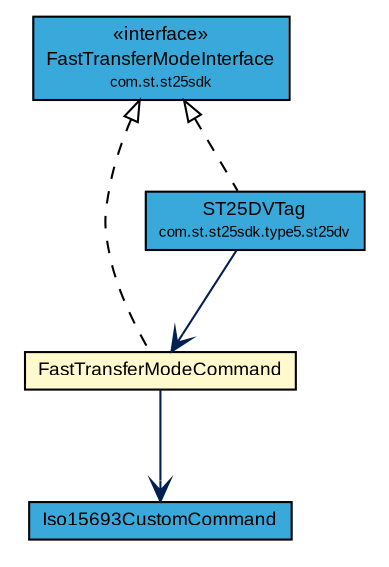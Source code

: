 #!/usr/local/bin/dot
#
# Class diagram 
# Generated by UMLGraph version R5_7_2-3-gee82a7 (http://www.umlgraph.org/)
#

digraph G {
	edge [fontname="arial",fontsize=10,labelfontname="arial",labelfontsize=10];
	node [fontname="arial",fontsize=10,shape=plaintext];
	nodesep=0.25;
	ranksep=0.5;
	// com.st.st25sdk.FastTransferModeInterface
	c9598 [label=<<table title="com.st.st25sdk.FastTransferModeInterface" border="0" cellborder="1" cellspacing="0" cellpadding="2" port="p" bgcolor="#39a9dc" href="../FastTransferModeInterface.html">
		<tr><td><table border="0" cellspacing="0" cellpadding="1">
<tr><td align="center" balign="center"> &#171;interface&#187; </td></tr>
<tr><td align="center" balign="center"> FastTransferModeInterface </td></tr>
<tr><td align="center" balign="center"><font point-size="7.0"> com.st.st25sdk </font></td></tr>
		</table></td></tr>
		</table>>, URL="../FastTransferModeInterface.html", fontname="arial", fontcolor="black", fontsize=9.0];
	// com.st.st25sdk.command.Iso15693CustomCommand
	c9639 [label=<<table title="com.st.st25sdk.command.Iso15693CustomCommand" border="0" cellborder="1" cellspacing="0" cellpadding="2" port="p" bgcolor="#39a9dc" href="./Iso15693CustomCommand.html">
		<tr><td><table border="0" cellspacing="0" cellpadding="1">
<tr><td align="center" balign="center"> Iso15693CustomCommand </td></tr>
		</table></td></tr>
		</table>>, URL="./Iso15693CustomCommand.html", fontname="arial", fontcolor="black", fontsize=9.0];
	// com.st.st25sdk.command.FastTransferModeCommand
	c9650 [label=<<table title="com.st.st25sdk.command.FastTransferModeCommand" border="0" cellborder="1" cellspacing="0" cellpadding="2" port="p" bgcolor="lemonChiffon" href="./FastTransferModeCommand.html">
		<tr><td><table border="0" cellspacing="0" cellpadding="1">
<tr><td align="center" balign="center"> FastTransferModeCommand </td></tr>
		</table></td></tr>
		</table>>, URL="./FastTransferModeCommand.html", fontname="arial", fontcolor="black", fontsize=9.0];
	// com.st.st25sdk.type5.st25dv.ST25DVTag
	c9767 [label=<<table title="com.st.st25sdk.type5.st25dv.ST25DVTag" border="0" cellborder="1" cellspacing="0" cellpadding="2" port="p" bgcolor="#39a9dc" href="../type5/st25dv/ST25DVTag.html">
		<tr><td><table border="0" cellspacing="0" cellpadding="1">
<tr><td align="center" balign="center"> ST25DVTag </td></tr>
<tr><td align="center" balign="center"><font point-size="7.0"> com.st.st25sdk.type5.st25dv </font></td></tr>
		</table></td></tr>
		</table>>, URL="../type5/st25dv/ST25DVTag.html", fontname="arial", fontcolor="black", fontsize=9.0];
	//com.st.st25sdk.command.FastTransferModeCommand implements com.st.st25sdk.FastTransferModeInterface
	c9598:p -> c9650:p [dir=back,arrowtail=empty,style=dashed];
	//com.st.st25sdk.type5.st25dv.ST25DVTag implements com.st.st25sdk.FastTransferModeInterface
	c9598:p -> c9767:p [dir=back,arrowtail=empty,style=dashed];
	// com.st.st25sdk.command.FastTransferModeCommand NAVASSOC com.st.st25sdk.command.Iso15693CustomCommand
	c9650:p -> c9639:p [taillabel="", label="", headlabel="", fontname="arial", fontcolor="#002052", fontsize=10.0, color="#002052", arrowhead=open];
	// com.st.st25sdk.type5.st25dv.ST25DVTag NAVASSOC com.st.st25sdk.command.FastTransferModeCommand
	c9767:p -> c9650:p [taillabel="", label="", headlabel="", fontname="arial", fontcolor="#002052", fontsize=10.0, color="#002052", arrowhead=open];
}

